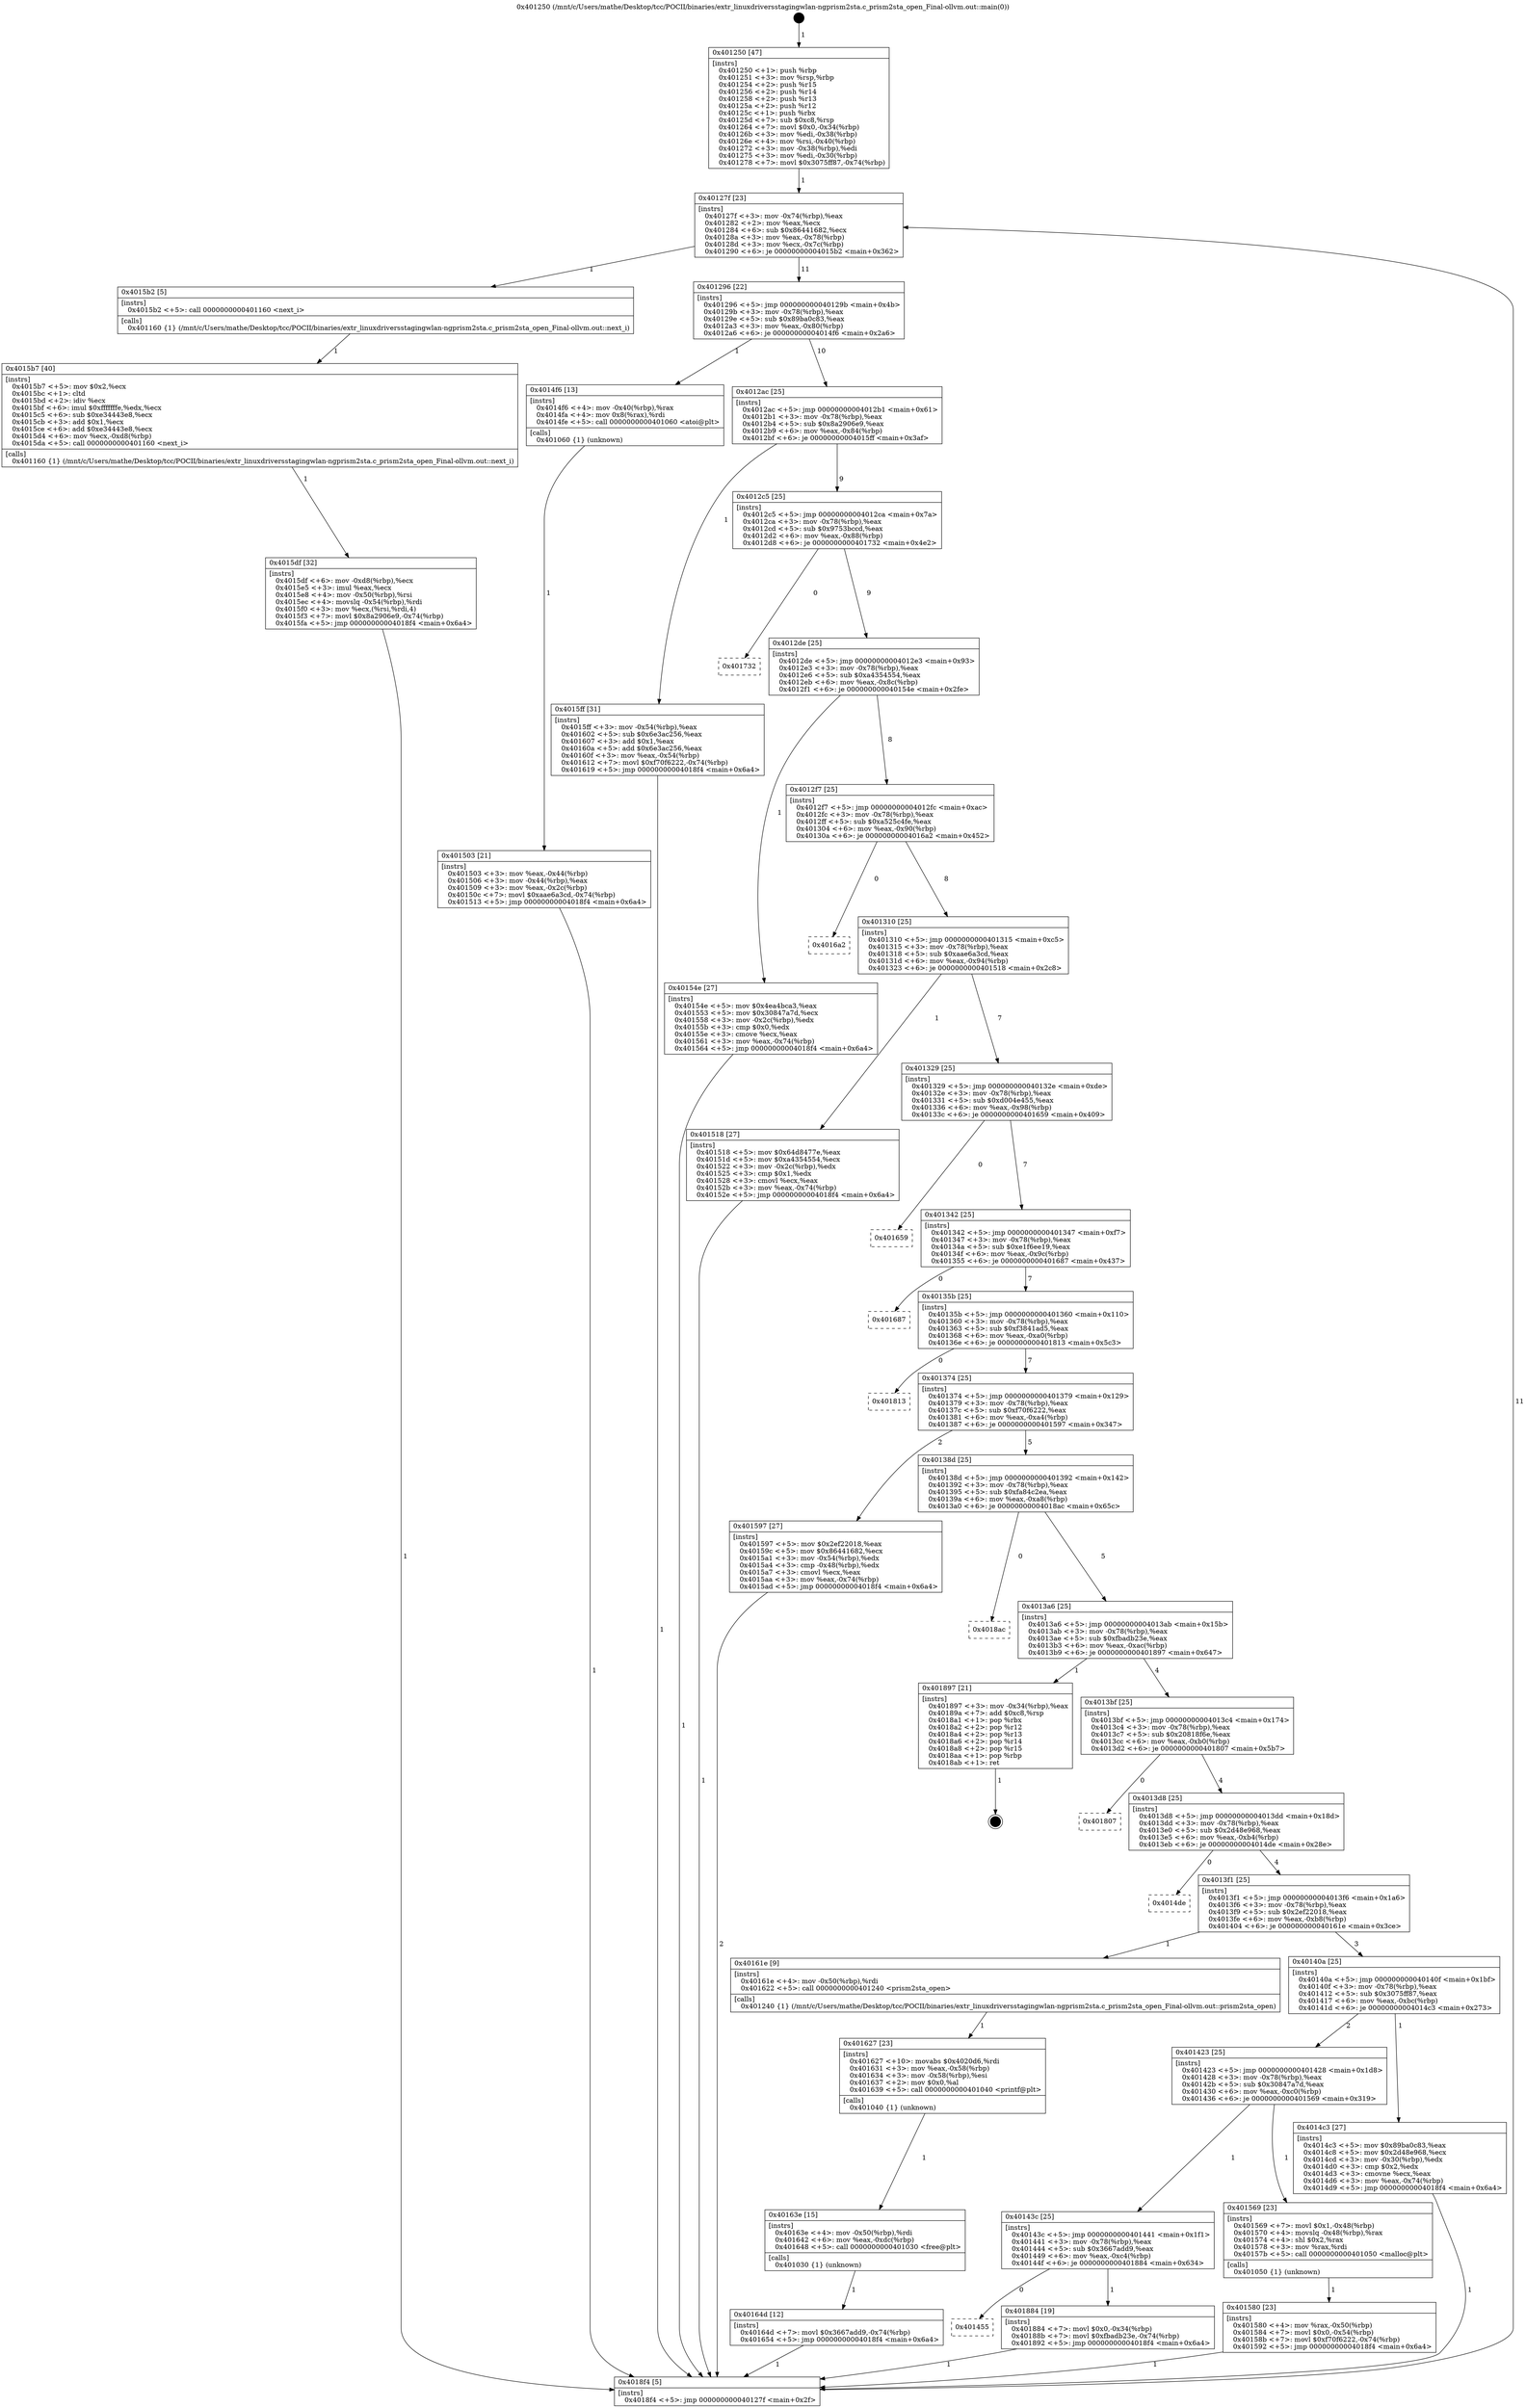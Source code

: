 digraph "0x401250" {
  label = "0x401250 (/mnt/c/Users/mathe/Desktop/tcc/POCII/binaries/extr_linuxdriversstagingwlan-ngprism2sta.c_prism2sta_open_Final-ollvm.out::main(0))"
  labelloc = "t"
  node[shape=record]

  Entry [label="",width=0.3,height=0.3,shape=circle,fillcolor=black,style=filled]
  "0x40127f" [label="{
     0x40127f [23]\l
     | [instrs]\l
     &nbsp;&nbsp;0x40127f \<+3\>: mov -0x74(%rbp),%eax\l
     &nbsp;&nbsp;0x401282 \<+2\>: mov %eax,%ecx\l
     &nbsp;&nbsp;0x401284 \<+6\>: sub $0x86441682,%ecx\l
     &nbsp;&nbsp;0x40128a \<+3\>: mov %eax,-0x78(%rbp)\l
     &nbsp;&nbsp;0x40128d \<+3\>: mov %ecx,-0x7c(%rbp)\l
     &nbsp;&nbsp;0x401290 \<+6\>: je 00000000004015b2 \<main+0x362\>\l
  }"]
  "0x4015b2" [label="{
     0x4015b2 [5]\l
     | [instrs]\l
     &nbsp;&nbsp;0x4015b2 \<+5\>: call 0000000000401160 \<next_i\>\l
     | [calls]\l
     &nbsp;&nbsp;0x401160 \{1\} (/mnt/c/Users/mathe/Desktop/tcc/POCII/binaries/extr_linuxdriversstagingwlan-ngprism2sta.c_prism2sta_open_Final-ollvm.out::next_i)\l
  }"]
  "0x401296" [label="{
     0x401296 [22]\l
     | [instrs]\l
     &nbsp;&nbsp;0x401296 \<+5\>: jmp 000000000040129b \<main+0x4b\>\l
     &nbsp;&nbsp;0x40129b \<+3\>: mov -0x78(%rbp),%eax\l
     &nbsp;&nbsp;0x40129e \<+5\>: sub $0x89ba0c83,%eax\l
     &nbsp;&nbsp;0x4012a3 \<+3\>: mov %eax,-0x80(%rbp)\l
     &nbsp;&nbsp;0x4012a6 \<+6\>: je 00000000004014f6 \<main+0x2a6\>\l
  }"]
  Exit [label="",width=0.3,height=0.3,shape=circle,fillcolor=black,style=filled,peripheries=2]
  "0x4014f6" [label="{
     0x4014f6 [13]\l
     | [instrs]\l
     &nbsp;&nbsp;0x4014f6 \<+4\>: mov -0x40(%rbp),%rax\l
     &nbsp;&nbsp;0x4014fa \<+4\>: mov 0x8(%rax),%rdi\l
     &nbsp;&nbsp;0x4014fe \<+5\>: call 0000000000401060 \<atoi@plt\>\l
     | [calls]\l
     &nbsp;&nbsp;0x401060 \{1\} (unknown)\l
  }"]
  "0x4012ac" [label="{
     0x4012ac [25]\l
     | [instrs]\l
     &nbsp;&nbsp;0x4012ac \<+5\>: jmp 00000000004012b1 \<main+0x61\>\l
     &nbsp;&nbsp;0x4012b1 \<+3\>: mov -0x78(%rbp),%eax\l
     &nbsp;&nbsp;0x4012b4 \<+5\>: sub $0x8a2906e9,%eax\l
     &nbsp;&nbsp;0x4012b9 \<+6\>: mov %eax,-0x84(%rbp)\l
     &nbsp;&nbsp;0x4012bf \<+6\>: je 00000000004015ff \<main+0x3af\>\l
  }"]
  "0x401455" [label="{
     0x401455\l
  }", style=dashed]
  "0x4015ff" [label="{
     0x4015ff [31]\l
     | [instrs]\l
     &nbsp;&nbsp;0x4015ff \<+3\>: mov -0x54(%rbp),%eax\l
     &nbsp;&nbsp;0x401602 \<+5\>: sub $0x6e3ac256,%eax\l
     &nbsp;&nbsp;0x401607 \<+3\>: add $0x1,%eax\l
     &nbsp;&nbsp;0x40160a \<+5\>: add $0x6e3ac256,%eax\l
     &nbsp;&nbsp;0x40160f \<+3\>: mov %eax,-0x54(%rbp)\l
     &nbsp;&nbsp;0x401612 \<+7\>: movl $0xf70f6222,-0x74(%rbp)\l
     &nbsp;&nbsp;0x401619 \<+5\>: jmp 00000000004018f4 \<main+0x6a4\>\l
  }"]
  "0x4012c5" [label="{
     0x4012c5 [25]\l
     | [instrs]\l
     &nbsp;&nbsp;0x4012c5 \<+5\>: jmp 00000000004012ca \<main+0x7a\>\l
     &nbsp;&nbsp;0x4012ca \<+3\>: mov -0x78(%rbp),%eax\l
     &nbsp;&nbsp;0x4012cd \<+5\>: sub $0x9753bccd,%eax\l
     &nbsp;&nbsp;0x4012d2 \<+6\>: mov %eax,-0x88(%rbp)\l
     &nbsp;&nbsp;0x4012d8 \<+6\>: je 0000000000401732 \<main+0x4e2\>\l
  }"]
  "0x401884" [label="{
     0x401884 [19]\l
     | [instrs]\l
     &nbsp;&nbsp;0x401884 \<+7\>: movl $0x0,-0x34(%rbp)\l
     &nbsp;&nbsp;0x40188b \<+7\>: movl $0xfbadb23e,-0x74(%rbp)\l
     &nbsp;&nbsp;0x401892 \<+5\>: jmp 00000000004018f4 \<main+0x6a4\>\l
  }"]
  "0x401732" [label="{
     0x401732\l
  }", style=dashed]
  "0x4012de" [label="{
     0x4012de [25]\l
     | [instrs]\l
     &nbsp;&nbsp;0x4012de \<+5\>: jmp 00000000004012e3 \<main+0x93\>\l
     &nbsp;&nbsp;0x4012e3 \<+3\>: mov -0x78(%rbp),%eax\l
     &nbsp;&nbsp;0x4012e6 \<+5\>: sub $0xa4354554,%eax\l
     &nbsp;&nbsp;0x4012eb \<+6\>: mov %eax,-0x8c(%rbp)\l
     &nbsp;&nbsp;0x4012f1 \<+6\>: je 000000000040154e \<main+0x2fe\>\l
  }"]
  "0x40164d" [label="{
     0x40164d [12]\l
     | [instrs]\l
     &nbsp;&nbsp;0x40164d \<+7\>: movl $0x3667add9,-0x74(%rbp)\l
     &nbsp;&nbsp;0x401654 \<+5\>: jmp 00000000004018f4 \<main+0x6a4\>\l
  }"]
  "0x40154e" [label="{
     0x40154e [27]\l
     | [instrs]\l
     &nbsp;&nbsp;0x40154e \<+5\>: mov $0x4ea4bca3,%eax\l
     &nbsp;&nbsp;0x401553 \<+5\>: mov $0x30847a7d,%ecx\l
     &nbsp;&nbsp;0x401558 \<+3\>: mov -0x2c(%rbp),%edx\l
     &nbsp;&nbsp;0x40155b \<+3\>: cmp $0x0,%edx\l
     &nbsp;&nbsp;0x40155e \<+3\>: cmove %ecx,%eax\l
     &nbsp;&nbsp;0x401561 \<+3\>: mov %eax,-0x74(%rbp)\l
     &nbsp;&nbsp;0x401564 \<+5\>: jmp 00000000004018f4 \<main+0x6a4\>\l
  }"]
  "0x4012f7" [label="{
     0x4012f7 [25]\l
     | [instrs]\l
     &nbsp;&nbsp;0x4012f7 \<+5\>: jmp 00000000004012fc \<main+0xac\>\l
     &nbsp;&nbsp;0x4012fc \<+3\>: mov -0x78(%rbp),%eax\l
     &nbsp;&nbsp;0x4012ff \<+5\>: sub $0xa525c4fe,%eax\l
     &nbsp;&nbsp;0x401304 \<+6\>: mov %eax,-0x90(%rbp)\l
     &nbsp;&nbsp;0x40130a \<+6\>: je 00000000004016a2 \<main+0x452\>\l
  }"]
  "0x40163e" [label="{
     0x40163e [15]\l
     | [instrs]\l
     &nbsp;&nbsp;0x40163e \<+4\>: mov -0x50(%rbp),%rdi\l
     &nbsp;&nbsp;0x401642 \<+6\>: mov %eax,-0xdc(%rbp)\l
     &nbsp;&nbsp;0x401648 \<+5\>: call 0000000000401030 \<free@plt\>\l
     | [calls]\l
     &nbsp;&nbsp;0x401030 \{1\} (unknown)\l
  }"]
  "0x4016a2" [label="{
     0x4016a2\l
  }", style=dashed]
  "0x401310" [label="{
     0x401310 [25]\l
     | [instrs]\l
     &nbsp;&nbsp;0x401310 \<+5\>: jmp 0000000000401315 \<main+0xc5\>\l
     &nbsp;&nbsp;0x401315 \<+3\>: mov -0x78(%rbp),%eax\l
     &nbsp;&nbsp;0x401318 \<+5\>: sub $0xaae6a3cd,%eax\l
     &nbsp;&nbsp;0x40131d \<+6\>: mov %eax,-0x94(%rbp)\l
     &nbsp;&nbsp;0x401323 \<+6\>: je 0000000000401518 \<main+0x2c8\>\l
  }"]
  "0x401627" [label="{
     0x401627 [23]\l
     | [instrs]\l
     &nbsp;&nbsp;0x401627 \<+10\>: movabs $0x4020d6,%rdi\l
     &nbsp;&nbsp;0x401631 \<+3\>: mov %eax,-0x58(%rbp)\l
     &nbsp;&nbsp;0x401634 \<+3\>: mov -0x58(%rbp),%esi\l
     &nbsp;&nbsp;0x401637 \<+2\>: mov $0x0,%al\l
     &nbsp;&nbsp;0x401639 \<+5\>: call 0000000000401040 \<printf@plt\>\l
     | [calls]\l
     &nbsp;&nbsp;0x401040 \{1\} (unknown)\l
  }"]
  "0x401518" [label="{
     0x401518 [27]\l
     | [instrs]\l
     &nbsp;&nbsp;0x401518 \<+5\>: mov $0x64d8477e,%eax\l
     &nbsp;&nbsp;0x40151d \<+5\>: mov $0xa4354554,%ecx\l
     &nbsp;&nbsp;0x401522 \<+3\>: mov -0x2c(%rbp),%edx\l
     &nbsp;&nbsp;0x401525 \<+3\>: cmp $0x1,%edx\l
     &nbsp;&nbsp;0x401528 \<+3\>: cmovl %ecx,%eax\l
     &nbsp;&nbsp;0x40152b \<+3\>: mov %eax,-0x74(%rbp)\l
     &nbsp;&nbsp;0x40152e \<+5\>: jmp 00000000004018f4 \<main+0x6a4\>\l
  }"]
  "0x401329" [label="{
     0x401329 [25]\l
     | [instrs]\l
     &nbsp;&nbsp;0x401329 \<+5\>: jmp 000000000040132e \<main+0xde\>\l
     &nbsp;&nbsp;0x40132e \<+3\>: mov -0x78(%rbp),%eax\l
     &nbsp;&nbsp;0x401331 \<+5\>: sub $0xd004e455,%eax\l
     &nbsp;&nbsp;0x401336 \<+6\>: mov %eax,-0x98(%rbp)\l
     &nbsp;&nbsp;0x40133c \<+6\>: je 0000000000401659 \<main+0x409\>\l
  }"]
  "0x4015df" [label="{
     0x4015df [32]\l
     | [instrs]\l
     &nbsp;&nbsp;0x4015df \<+6\>: mov -0xd8(%rbp),%ecx\l
     &nbsp;&nbsp;0x4015e5 \<+3\>: imul %eax,%ecx\l
     &nbsp;&nbsp;0x4015e8 \<+4\>: mov -0x50(%rbp),%rsi\l
     &nbsp;&nbsp;0x4015ec \<+4\>: movslq -0x54(%rbp),%rdi\l
     &nbsp;&nbsp;0x4015f0 \<+3\>: mov %ecx,(%rsi,%rdi,4)\l
     &nbsp;&nbsp;0x4015f3 \<+7\>: movl $0x8a2906e9,-0x74(%rbp)\l
     &nbsp;&nbsp;0x4015fa \<+5\>: jmp 00000000004018f4 \<main+0x6a4\>\l
  }"]
  "0x401659" [label="{
     0x401659\l
  }", style=dashed]
  "0x401342" [label="{
     0x401342 [25]\l
     | [instrs]\l
     &nbsp;&nbsp;0x401342 \<+5\>: jmp 0000000000401347 \<main+0xf7\>\l
     &nbsp;&nbsp;0x401347 \<+3\>: mov -0x78(%rbp),%eax\l
     &nbsp;&nbsp;0x40134a \<+5\>: sub $0xe1f6ee19,%eax\l
     &nbsp;&nbsp;0x40134f \<+6\>: mov %eax,-0x9c(%rbp)\l
     &nbsp;&nbsp;0x401355 \<+6\>: je 0000000000401687 \<main+0x437\>\l
  }"]
  "0x4015b7" [label="{
     0x4015b7 [40]\l
     | [instrs]\l
     &nbsp;&nbsp;0x4015b7 \<+5\>: mov $0x2,%ecx\l
     &nbsp;&nbsp;0x4015bc \<+1\>: cltd\l
     &nbsp;&nbsp;0x4015bd \<+2\>: idiv %ecx\l
     &nbsp;&nbsp;0x4015bf \<+6\>: imul $0xfffffffe,%edx,%ecx\l
     &nbsp;&nbsp;0x4015c5 \<+6\>: sub $0xe34443e8,%ecx\l
     &nbsp;&nbsp;0x4015cb \<+3\>: add $0x1,%ecx\l
     &nbsp;&nbsp;0x4015ce \<+6\>: add $0xe34443e8,%ecx\l
     &nbsp;&nbsp;0x4015d4 \<+6\>: mov %ecx,-0xd8(%rbp)\l
     &nbsp;&nbsp;0x4015da \<+5\>: call 0000000000401160 \<next_i\>\l
     | [calls]\l
     &nbsp;&nbsp;0x401160 \{1\} (/mnt/c/Users/mathe/Desktop/tcc/POCII/binaries/extr_linuxdriversstagingwlan-ngprism2sta.c_prism2sta_open_Final-ollvm.out::next_i)\l
  }"]
  "0x401687" [label="{
     0x401687\l
  }", style=dashed]
  "0x40135b" [label="{
     0x40135b [25]\l
     | [instrs]\l
     &nbsp;&nbsp;0x40135b \<+5\>: jmp 0000000000401360 \<main+0x110\>\l
     &nbsp;&nbsp;0x401360 \<+3\>: mov -0x78(%rbp),%eax\l
     &nbsp;&nbsp;0x401363 \<+5\>: sub $0xf3841ad5,%eax\l
     &nbsp;&nbsp;0x401368 \<+6\>: mov %eax,-0xa0(%rbp)\l
     &nbsp;&nbsp;0x40136e \<+6\>: je 0000000000401813 \<main+0x5c3\>\l
  }"]
  "0x401580" [label="{
     0x401580 [23]\l
     | [instrs]\l
     &nbsp;&nbsp;0x401580 \<+4\>: mov %rax,-0x50(%rbp)\l
     &nbsp;&nbsp;0x401584 \<+7\>: movl $0x0,-0x54(%rbp)\l
     &nbsp;&nbsp;0x40158b \<+7\>: movl $0xf70f6222,-0x74(%rbp)\l
     &nbsp;&nbsp;0x401592 \<+5\>: jmp 00000000004018f4 \<main+0x6a4\>\l
  }"]
  "0x401813" [label="{
     0x401813\l
  }", style=dashed]
  "0x401374" [label="{
     0x401374 [25]\l
     | [instrs]\l
     &nbsp;&nbsp;0x401374 \<+5\>: jmp 0000000000401379 \<main+0x129\>\l
     &nbsp;&nbsp;0x401379 \<+3\>: mov -0x78(%rbp),%eax\l
     &nbsp;&nbsp;0x40137c \<+5\>: sub $0xf70f6222,%eax\l
     &nbsp;&nbsp;0x401381 \<+6\>: mov %eax,-0xa4(%rbp)\l
     &nbsp;&nbsp;0x401387 \<+6\>: je 0000000000401597 \<main+0x347\>\l
  }"]
  "0x40143c" [label="{
     0x40143c [25]\l
     | [instrs]\l
     &nbsp;&nbsp;0x40143c \<+5\>: jmp 0000000000401441 \<main+0x1f1\>\l
     &nbsp;&nbsp;0x401441 \<+3\>: mov -0x78(%rbp),%eax\l
     &nbsp;&nbsp;0x401444 \<+5\>: sub $0x3667add9,%eax\l
     &nbsp;&nbsp;0x401449 \<+6\>: mov %eax,-0xc4(%rbp)\l
     &nbsp;&nbsp;0x40144f \<+6\>: je 0000000000401884 \<main+0x634\>\l
  }"]
  "0x401597" [label="{
     0x401597 [27]\l
     | [instrs]\l
     &nbsp;&nbsp;0x401597 \<+5\>: mov $0x2ef22018,%eax\l
     &nbsp;&nbsp;0x40159c \<+5\>: mov $0x86441682,%ecx\l
     &nbsp;&nbsp;0x4015a1 \<+3\>: mov -0x54(%rbp),%edx\l
     &nbsp;&nbsp;0x4015a4 \<+3\>: cmp -0x48(%rbp),%edx\l
     &nbsp;&nbsp;0x4015a7 \<+3\>: cmovl %ecx,%eax\l
     &nbsp;&nbsp;0x4015aa \<+3\>: mov %eax,-0x74(%rbp)\l
     &nbsp;&nbsp;0x4015ad \<+5\>: jmp 00000000004018f4 \<main+0x6a4\>\l
  }"]
  "0x40138d" [label="{
     0x40138d [25]\l
     | [instrs]\l
     &nbsp;&nbsp;0x40138d \<+5\>: jmp 0000000000401392 \<main+0x142\>\l
     &nbsp;&nbsp;0x401392 \<+3\>: mov -0x78(%rbp),%eax\l
     &nbsp;&nbsp;0x401395 \<+5\>: sub $0xfa84c2ea,%eax\l
     &nbsp;&nbsp;0x40139a \<+6\>: mov %eax,-0xa8(%rbp)\l
     &nbsp;&nbsp;0x4013a0 \<+6\>: je 00000000004018ac \<main+0x65c\>\l
  }"]
  "0x401569" [label="{
     0x401569 [23]\l
     | [instrs]\l
     &nbsp;&nbsp;0x401569 \<+7\>: movl $0x1,-0x48(%rbp)\l
     &nbsp;&nbsp;0x401570 \<+4\>: movslq -0x48(%rbp),%rax\l
     &nbsp;&nbsp;0x401574 \<+4\>: shl $0x2,%rax\l
     &nbsp;&nbsp;0x401578 \<+3\>: mov %rax,%rdi\l
     &nbsp;&nbsp;0x40157b \<+5\>: call 0000000000401050 \<malloc@plt\>\l
     | [calls]\l
     &nbsp;&nbsp;0x401050 \{1\} (unknown)\l
  }"]
  "0x4018ac" [label="{
     0x4018ac\l
  }", style=dashed]
  "0x4013a6" [label="{
     0x4013a6 [25]\l
     | [instrs]\l
     &nbsp;&nbsp;0x4013a6 \<+5\>: jmp 00000000004013ab \<main+0x15b\>\l
     &nbsp;&nbsp;0x4013ab \<+3\>: mov -0x78(%rbp),%eax\l
     &nbsp;&nbsp;0x4013ae \<+5\>: sub $0xfbadb23e,%eax\l
     &nbsp;&nbsp;0x4013b3 \<+6\>: mov %eax,-0xac(%rbp)\l
     &nbsp;&nbsp;0x4013b9 \<+6\>: je 0000000000401897 \<main+0x647\>\l
  }"]
  "0x401503" [label="{
     0x401503 [21]\l
     | [instrs]\l
     &nbsp;&nbsp;0x401503 \<+3\>: mov %eax,-0x44(%rbp)\l
     &nbsp;&nbsp;0x401506 \<+3\>: mov -0x44(%rbp),%eax\l
     &nbsp;&nbsp;0x401509 \<+3\>: mov %eax,-0x2c(%rbp)\l
     &nbsp;&nbsp;0x40150c \<+7\>: movl $0xaae6a3cd,-0x74(%rbp)\l
     &nbsp;&nbsp;0x401513 \<+5\>: jmp 00000000004018f4 \<main+0x6a4\>\l
  }"]
  "0x401897" [label="{
     0x401897 [21]\l
     | [instrs]\l
     &nbsp;&nbsp;0x401897 \<+3\>: mov -0x34(%rbp),%eax\l
     &nbsp;&nbsp;0x40189a \<+7\>: add $0xc8,%rsp\l
     &nbsp;&nbsp;0x4018a1 \<+1\>: pop %rbx\l
     &nbsp;&nbsp;0x4018a2 \<+2\>: pop %r12\l
     &nbsp;&nbsp;0x4018a4 \<+2\>: pop %r13\l
     &nbsp;&nbsp;0x4018a6 \<+2\>: pop %r14\l
     &nbsp;&nbsp;0x4018a8 \<+2\>: pop %r15\l
     &nbsp;&nbsp;0x4018aa \<+1\>: pop %rbp\l
     &nbsp;&nbsp;0x4018ab \<+1\>: ret\l
  }"]
  "0x4013bf" [label="{
     0x4013bf [25]\l
     | [instrs]\l
     &nbsp;&nbsp;0x4013bf \<+5\>: jmp 00000000004013c4 \<main+0x174\>\l
     &nbsp;&nbsp;0x4013c4 \<+3\>: mov -0x78(%rbp),%eax\l
     &nbsp;&nbsp;0x4013c7 \<+5\>: sub $0x20818f6e,%eax\l
     &nbsp;&nbsp;0x4013cc \<+6\>: mov %eax,-0xb0(%rbp)\l
     &nbsp;&nbsp;0x4013d2 \<+6\>: je 0000000000401807 \<main+0x5b7\>\l
  }"]
  "0x401250" [label="{
     0x401250 [47]\l
     | [instrs]\l
     &nbsp;&nbsp;0x401250 \<+1\>: push %rbp\l
     &nbsp;&nbsp;0x401251 \<+3\>: mov %rsp,%rbp\l
     &nbsp;&nbsp;0x401254 \<+2\>: push %r15\l
     &nbsp;&nbsp;0x401256 \<+2\>: push %r14\l
     &nbsp;&nbsp;0x401258 \<+2\>: push %r13\l
     &nbsp;&nbsp;0x40125a \<+2\>: push %r12\l
     &nbsp;&nbsp;0x40125c \<+1\>: push %rbx\l
     &nbsp;&nbsp;0x40125d \<+7\>: sub $0xc8,%rsp\l
     &nbsp;&nbsp;0x401264 \<+7\>: movl $0x0,-0x34(%rbp)\l
     &nbsp;&nbsp;0x40126b \<+3\>: mov %edi,-0x38(%rbp)\l
     &nbsp;&nbsp;0x40126e \<+4\>: mov %rsi,-0x40(%rbp)\l
     &nbsp;&nbsp;0x401272 \<+3\>: mov -0x38(%rbp),%edi\l
     &nbsp;&nbsp;0x401275 \<+3\>: mov %edi,-0x30(%rbp)\l
     &nbsp;&nbsp;0x401278 \<+7\>: movl $0x3075ff87,-0x74(%rbp)\l
  }"]
  "0x401807" [label="{
     0x401807\l
  }", style=dashed]
  "0x4013d8" [label="{
     0x4013d8 [25]\l
     | [instrs]\l
     &nbsp;&nbsp;0x4013d8 \<+5\>: jmp 00000000004013dd \<main+0x18d\>\l
     &nbsp;&nbsp;0x4013dd \<+3\>: mov -0x78(%rbp),%eax\l
     &nbsp;&nbsp;0x4013e0 \<+5\>: sub $0x2d48e968,%eax\l
     &nbsp;&nbsp;0x4013e5 \<+6\>: mov %eax,-0xb4(%rbp)\l
     &nbsp;&nbsp;0x4013eb \<+6\>: je 00000000004014de \<main+0x28e\>\l
  }"]
  "0x4018f4" [label="{
     0x4018f4 [5]\l
     | [instrs]\l
     &nbsp;&nbsp;0x4018f4 \<+5\>: jmp 000000000040127f \<main+0x2f\>\l
  }"]
  "0x4014de" [label="{
     0x4014de\l
  }", style=dashed]
  "0x4013f1" [label="{
     0x4013f1 [25]\l
     | [instrs]\l
     &nbsp;&nbsp;0x4013f1 \<+5\>: jmp 00000000004013f6 \<main+0x1a6\>\l
     &nbsp;&nbsp;0x4013f6 \<+3\>: mov -0x78(%rbp),%eax\l
     &nbsp;&nbsp;0x4013f9 \<+5\>: sub $0x2ef22018,%eax\l
     &nbsp;&nbsp;0x4013fe \<+6\>: mov %eax,-0xb8(%rbp)\l
     &nbsp;&nbsp;0x401404 \<+6\>: je 000000000040161e \<main+0x3ce\>\l
  }"]
  "0x401423" [label="{
     0x401423 [25]\l
     | [instrs]\l
     &nbsp;&nbsp;0x401423 \<+5\>: jmp 0000000000401428 \<main+0x1d8\>\l
     &nbsp;&nbsp;0x401428 \<+3\>: mov -0x78(%rbp),%eax\l
     &nbsp;&nbsp;0x40142b \<+5\>: sub $0x30847a7d,%eax\l
     &nbsp;&nbsp;0x401430 \<+6\>: mov %eax,-0xc0(%rbp)\l
     &nbsp;&nbsp;0x401436 \<+6\>: je 0000000000401569 \<main+0x319\>\l
  }"]
  "0x40161e" [label="{
     0x40161e [9]\l
     | [instrs]\l
     &nbsp;&nbsp;0x40161e \<+4\>: mov -0x50(%rbp),%rdi\l
     &nbsp;&nbsp;0x401622 \<+5\>: call 0000000000401240 \<prism2sta_open\>\l
     | [calls]\l
     &nbsp;&nbsp;0x401240 \{1\} (/mnt/c/Users/mathe/Desktop/tcc/POCII/binaries/extr_linuxdriversstagingwlan-ngprism2sta.c_prism2sta_open_Final-ollvm.out::prism2sta_open)\l
  }"]
  "0x40140a" [label="{
     0x40140a [25]\l
     | [instrs]\l
     &nbsp;&nbsp;0x40140a \<+5\>: jmp 000000000040140f \<main+0x1bf\>\l
     &nbsp;&nbsp;0x40140f \<+3\>: mov -0x78(%rbp),%eax\l
     &nbsp;&nbsp;0x401412 \<+5\>: sub $0x3075ff87,%eax\l
     &nbsp;&nbsp;0x401417 \<+6\>: mov %eax,-0xbc(%rbp)\l
     &nbsp;&nbsp;0x40141d \<+6\>: je 00000000004014c3 \<main+0x273\>\l
  }"]
  "0x4014c3" [label="{
     0x4014c3 [27]\l
     | [instrs]\l
     &nbsp;&nbsp;0x4014c3 \<+5\>: mov $0x89ba0c83,%eax\l
     &nbsp;&nbsp;0x4014c8 \<+5\>: mov $0x2d48e968,%ecx\l
     &nbsp;&nbsp;0x4014cd \<+3\>: mov -0x30(%rbp),%edx\l
     &nbsp;&nbsp;0x4014d0 \<+3\>: cmp $0x2,%edx\l
     &nbsp;&nbsp;0x4014d3 \<+3\>: cmovne %ecx,%eax\l
     &nbsp;&nbsp;0x4014d6 \<+3\>: mov %eax,-0x74(%rbp)\l
     &nbsp;&nbsp;0x4014d9 \<+5\>: jmp 00000000004018f4 \<main+0x6a4\>\l
  }"]
  Entry -> "0x401250" [label=" 1"]
  "0x40127f" -> "0x4015b2" [label=" 1"]
  "0x40127f" -> "0x401296" [label=" 11"]
  "0x401897" -> Exit [label=" 1"]
  "0x401296" -> "0x4014f6" [label=" 1"]
  "0x401296" -> "0x4012ac" [label=" 10"]
  "0x401884" -> "0x4018f4" [label=" 1"]
  "0x4012ac" -> "0x4015ff" [label=" 1"]
  "0x4012ac" -> "0x4012c5" [label=" 9"]
  "0x40143c" -> "0x401455" [label=" 0"]
  "0x4012c5" -> "0x401732" [label=" 0"]
  "0x4012c5" -> "0x4012de" [label=" 9"]
  "0x40143c" -> "0x401884" [label=" 1"]
  "0x4012de" -> "0x40154e" [label=" 1"]
  "0x4012de" -> "0x4012f7" [label=" 8"]
  "0x40164d" -> "0x4018f4" [label=" 1"]
  "0x4012f7" -> "0x4016a2" [label=" 0"]
  "0x4012f7" -> "0x401310" [label=" 8"]
  "0x40163e" -> "0x40164d" [label=" 1"]
  "0x401310" -> "0x401518" [label=" 1"]
  "0x401310" -> "0x401329" [label=" 7"]
  "0x401627" -> "0x40163e" [label=" 1"]
  "0x401329" -> "0x401659" [label=" 0"]
  "0x401329" -> "0x401342" [label=" 7"]
  "0x40161e" -> "0x401627" [label=" 1"]
  "0x401342" -> "0x401687" [label=" 0"]
  "0x401342" -> "0x40135b" [label=" 7"]
  "0x4015ff" -> "0x4018f4" [label=" 1"]
  "0x40135b" -> "0x401813" [label=" 0"]
  "0x40135b" -> "0x401374" [label=" 7"]
  "0x4015df" -> "0x4018f4" [label=" 1"]
  "0x401374" -> "0x401597" [label=" 2"]
  "0x401374" -> "0x40138d" [label=" 5"]
  "0x4015b7" -> "0x4015df" [label=" 1"]
  "0x40138d" -> "0x4018ac" [label=" 0"]
  "0x40138d" -> "0x4013a6" [label=" 5"]
  "0x4015b2" -> "0x4015b7" [label=" 1"]
  "0x4013a6" -> "0x401897" [label=" 1"]
  "0x4013a6" -> "0x4013bf" [label=" 4"]
  "0x401580" -> "0x4018f4" [label=" 1"]
  "0x4013bf" -> "0x401807" [label=" 0"]
  "0x4013bf" -> "0x4013d8" [label=" 4"]
  "0x401569" -> "0x401580" [label=" 1"]
  "0x4013d8" -> "0x4014de" [label=" 0"]
  "0x4013d8" -> "0x4013f1" [label=" 4"]
  "0x401423" -> "0x40143c" [label=" 1"]
  "0x4013f1" -> "0x40161e" [label=" 1"]
  "0x4013f1" -> "0x40140a" [label=" 3"]
  "0x401423" -> "0x401569" [label=" 1"]
  "0x40140a" -> "0x4014c3" [label=" 1"]
  "0x40140a" -> "0x401423" [label=" 2"]
  "0x4014c3" -> "0x4018f4" [label=" 1"]
  "0x401250" -> "0x40127f" [label=" 1"]
  "0x4018f4" -> "0x40127f" [label=" 11"]
  "0x4014f6" -> "0x401503" [label=" 1"]
  "0x401503" -> "0x4018f4" [label=" 1"]
  "0x401518" -> "0x4018f4" [label=" 1"]
  "0x40154e" -> "0x4018f4" [label=" 1"]
  "0x401597" -> "0x4018f4" [label=" 2"]
}
